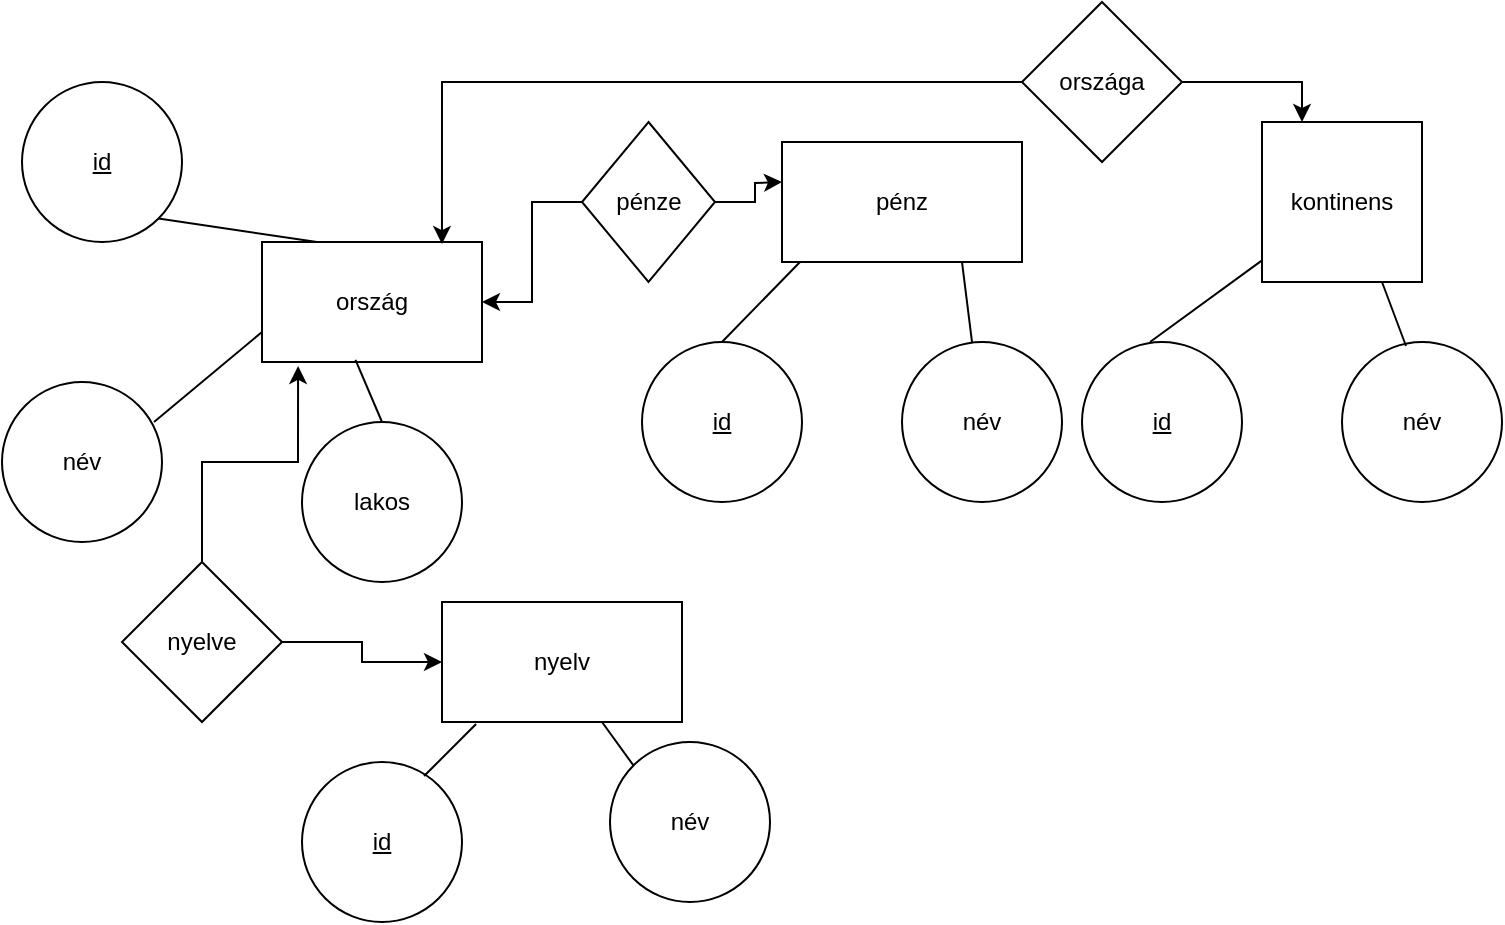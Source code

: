 <mxfile version="21.8.0" type="device">
  <diagram name="1 oldal" id="aSw8o4GFVPzQHelrBR-F">
    <mxGraphModel dx="1434" dy="790" grid="1" gridSize="10" guides="1" tooltips="1" connect="1" arrows="1" fold="1" page="1" pageScale="1" pageWidth="827" pageHeight="1169" math="0" shadow="0">
      <root>
        <mxCell id="0" />
        <mxCell id="1" parent="0" />
        <mxCell id="A2T8X2mlTriR5fyEGdAz-1" value="ország" style="rounded=0;whiteSpace=wrap;html=1;" vertex="1" parent="1">
          <mxGeometry x="200" y="390" width="110" height="60" as="geometry" />
        </mxCell>
        <mxCell id="A2T8X2mlTriR5fyEGdAz-2" value="&lt;u&gt;id&lt;/u&gt;" style="ellipse;whiteSpace=wrap;html=1;aspect=fixed;" vertex="1" parent="1">
          <mxGeometry x="80" y="310" width="80" height="80" as="geometry" />
        </mxCell>
        <mxCell id="A2T8X2mlTriR5fyEGdAz-3" value="név" style="ellipse;whiteSpace=wrap;html=1;aspect=fixed;" vertex="1" parent="1">
          <mxGeometry x="70" y="460" width="80" height="80" as="geometry" />
        </mxCell>
        <mxCell id="A2T8X2mlTriR5fyEGdAz-4" value="lakos" style="ellipse;whiteSpace=wrap;html=1;aspect=fixed;" vertex="1" parent="1">
          <mxGeometry x="220" y="480" width="80" height="80" as="geometry" />
        </mxCell>
        <mxCell id="A2T8X2mlTriR5fyEGdAz-5" value="" style="endArrow=none;html=1;rounded=0;exitX=0.95;exitY=0.25;exitDx=0;exitDy=0;exitPerimeter=0;entryX=0;entryY=0.75;entryDx=0;entryDy=0;" edge="1" parent="1" source="A2T8X2mlTriR5fyEGdAz-3" target="A2T8X2mlTriR5fyEGdAz-1">
          <mxGeometry width="50" height="50" relative="1" as="geometry">
            <mxPoint x="290" y="430" as="sourcePoint" />
            <mxPoint x="340" y="380" as="targetPoint" />
          </mxGeometry>
        </mxCell>
        <mxCell id="A2T8X2mlTriR5fyEGdAz-6" value="" style="endArrow=none;html=1;rounded=0;exitX=0.25;exitY=0;exitDx=0;exitDy=0;entryX=1;entryY=1;entryDx=0;entryDy=0;" edge="1" parent="1" source="A2T8X2mlTriR5fyEGdAz-1" target="A2T8X2mlTriR5fyEGdAz-2">
          <mxGeometry width="50" height="50" relative="1" as="geometry">
            <mxPoint x="290" y="430" as="sourcePoint" />
            <mxPoint x="180" y="330" as="targetPoint" />
          </mxGeometry>
        </mxCell>
        <mxCell id="A2T8X2mlTriR5fyEGdAz-7" value="" style="endArrow=none;html=1;rounded=0;exitX=0.5;exitY=0;exitDx=0;exitDy=0;entryX=0.425;entryY=0.983;entryDx=0;entryDy=0;entryPerimeter=0;" edge="1" parent="1" source="A2T8X2mlTriR5fyEGdAz-4" target="A2T8X2mlTriR5fyEGdAz-1">
          <mxGeometry width="50" height="50" relative="1" as="geometry">
            <mxPoint x="290" y="430" as="sourcePoint" />
            <mxPoint x="340" y="380" as="targetPoint" />
          </mxGeometry>
        </mxCell>
        <mxCell id="A2T8X2mlTriR5fyEGdAz-8" value="pénz" style="rounded=0;whiteSpace=wrap;html=1;" vertex="1" parent="1">
          <mxGeometry x="460" y="340" width="120" height="60" as="geometry" />
        </mxCell>
        <mxCell id="A2T8X2mlTriR5fyEGdAz-9" value="&lt;u&gt;id&lt;/u&gt;" style="ellipse;whiteSpace=wrap;html=1;aspect=fixed;" vertex="1" parent="1">
          <mxGeometry x="390" y="440" width="80" height="80" as="geometry" />
        </mxCell>
        <mxCell id="A2T8X2mlTriR5fyEGdAz-10" value="név" style="ellipse;whiteSpace=wrap;html=1;aspect=fixed;" vertex="1" parent="1">
          <mxGeometry x="520" y="440" width="80" height="80" as="geometry" />
        </mxCell>
        <mxCell id="A2T8X2mlTriR5fyEGdAz-11" value="kontinens" style="whiteSpace=wrap;html=1;aspect=fixed;" vertex="1" parent="1">
          <mxGeometry x="700" y="330" width="80" height="80" as="geometry" />
        </mxCell>
        <mxCell id="A2T8X2mlTriR5fyEGdAz-12" value="név" style="ellipse;whiteSpace=wrap;html=1;aspect=fixed;" vertex="1" parent="1">
          <mxGeometry x="740" y="440" width="80" height="80" as="geometry" />
        </mxCell>
        <mxCell id="A2T8X2mlTriR5fyEGdAz-13" value="&lt;u&gt;id&lt;/u&gt;" style="ellipse;whiteSpace=wrap;html=1;aspect=fixed;" vertex="1" parent="1">
          <mxGeometry x="610" y="440" width="80" height="80" as="geometry" />
        </mxCell>
        <mxCell id="A2T8X2mlTriR5fyEGdAz-14" value="" style="endArrow=none;html=1;rounded=0;exitX=0.5;exitY=0;exitDx=0;exitDy=0;entryX=0.075;entryY=1;entryDx=0;entryDy=0;entryPerimeter=0;" edge="1" parent="1" source="A2T8X2mlTriR5fyEGdAz-9" target="A2T8X2mlTriR5fyEGdAz-8">
          <mxGeometry width="50" height="50" relative="1" as="geometry">
            <mxPoint x="420" y="430" as="sourcePoint" />
            <mxPoint x="460" y="410" as="targetPoint" />
          </mxGeometry>
        </mxCell>
        <mxCell id="A2T8X2mlTriR5fyEGdAz-15" value="" style="endArrow=none;html=1;rounded=0;entryX=0.75;entryY=1;entryDx=0;entryDy=0;" edge="1" parent="1" source="A2T8X2mlTriR5fyEGdAz-10" target="A2T8X2mlTriR5fyEGdAz-8">
          <mxGeometry width="50" height="50" relative="1" as="geometry">
            <mxPoint x="420" y="430" as="sourcePoint" />
            <mxPoint x="470" y="380" as="targetPoint" />
          </mxGeometry>
        </mxCell>
        <mxCell id="A2T8X2mlTriR5fyEGdAz-16" value="" style="endArrow=none;html=1;rounded=0;exitX=0.425;exitY=0;exitDx=0;exitDy=0;exitPerimeter=0;" edge="1" parent="1" source="A2T8X2mlTriR5fyEGdAz-13" target="A2T8X2mlTriR5fyEGdAz-11">
          <mxGeometry width="50" height="50" relative="1" as="geometry">
            <mxPoint x="390" y="430" as="sourcePoint" />
            <mxPoint x="440" y="380" as="targetPoint" />
          </mxGeometry>
        </mxCell>
        <mxCell id="A2T8X2mlTriR5fyEGdAz-18" value="" style="endArrow=none;html=1;rounded=0;entryX=0.75;entryY=1;entryDx=0;entryDy=0;exitX=0.4;exitY=0.025;exitDx=0;exitDy=0;exitPerimeter=0;" edge="1" parent="1" source="A2T8X2mlTriR5fyEGdAz-12" target="A2T8X2mlTriR5fyEGdAz-11">
          <mxGeometry width="50" height="50" relative="1" as="geometry">
            <mxPoint x="390" y="430" as="sourcePoint" />
            <mxPoint x="440" y="380" as="targetPoint" />
          </mxGeometry>
        </mxCell>
        <mxCell id="A2T8X2mlTriR5fyEGdAz-27" style="edgeStyle=orthogonalEdgeStyle;rounded=0;orthogonalLoop=1;jettySize=auto;html=1;entryX=0.25;entryY=0;entryDx=0;entryDy=0;" edge="1" parent="1" source="A2T8X2mlTriR5fyEGdAz-19" target="A2T8X2mlTriR5fyEGdAz-11">
          <mxGeometry relative="1" as="geometry" />
        </mxCell>
        <mxCell id="A2T8X2mlTriR5fyEGdAz-19" value="országa" style="rhombus;whiteSpace=wrap;html=1;" vertex="1" parent="1">
          <mxGeometry x="580" y="270" width="80" height="80" as="geometry" />
        </mxCell>
        <mxCell id="A2T8X2mlTriR5fyEGdAz-20" style="edgeStyle=orthogonalEdgeStyle;rounded=0;orthogonalLoop=1;jettySize=auto;html=1;entryX=0.818;entryY=0.017;entryDx=0;entryDy=0;entryPerimeter=0;" edge="1" parent="1" source="A2T8X2mlTriR5fyEGdAz-19" target="A2T8X2mlTriR5fyEGdAz-1">
          <mxGeometry relative="1" as="geometry" />
        </mxCell>
        <mxCell id="A2T8X2mlTriR5fyEGdAz-21" value="nyelv" style="rounded=0;whiteSpace=wrap;html=1;" vertex="1" parent="1">
          <mxGeometry x="290" y="570" width="120" height="60" as="geometry" />
        </mxCell>
        <mxCell id="A2T8X2mlTriR5fyEGdAz-22" value="&lt;u&gt;id&lt;/u&gt;" style="ellipse;whiteSpace=wrap;html=1;aspect=fixed;" vertex="1" parent="1">
          <mxGeometry x="220" y="650" width="80" height="80" as="geometry" />
        </mxCell>
        <mxCell id="A2T8X2mlTriR5fyEGdAz-23" value="név" style="ellipse;whiteSpace=wrap;html=1;aspect=fixed;" vertex="1" parent="1">
          <mxGeometry x="374" y="640" width="80" height="80" as="geometry" />
        </mxCell>
        <mxCell id="A2T8X2mlTriR5fyEGdAz-24" value="" style="endArrow=none;html=1;rounded=0;exitX=0.142;exitY=1.017;exitDx=0;exitDy=0;exitPerimeter=0;entryX=0.763;entryY=0.088;entryDx=0;entryDy=0;entryPerimeter=0;" edge="1" parent="1" source="A2T8X2mlTriR5fyEGdAz-21" target="A2T8X2mlTriR5fyEGdAz-22">
          <mxGeometry width="50" height="50" relative="1" as="geometry">
            <mxPoint x="390" y="430" as="sourcePoint" />
            <mxPoint x="440" y="380" as="targetPoint" />
          </mxGeometry>
        </mxCell>
        <mxCell id="A2T8X2mlTriR5fyEGdAz-25" value="" style="endArrow=none;html=1;rounded=0;entryX=0;entryY=0;entryDx=0;entryDy=0;" edge="1" parent="1" target="A2T8X2mlTriR5fyEGdAz-23">
          <mxGeometry width="50" height="50" relative="1" as="geometry">
            <mxPoint x="370" y="630" as="sourcePoint" />
            <mxPoint x="440" y="380" as="targetPoint" />
          </mxGeometry>
        </mxCell>
        <mxCell id="A2T8X2mlTriR5fyEGdAz-29" style="edgeStyle=orthogonalEdgeStyle;rounded=0;orthogonalLoop=1;jettySize=auto;html=1;entryX=1;entryY=0.5;entryDx=0;entryDy=0;" edge="1" parent="1" source="A2T8X2mlTriR5fyEGdAz-26" target="A2T8X2mlTriR5fyEGdAz-1">
          <mxGeometry relative="1" as="geometry">
            <mxPoint x="330" y="430" as="targetPoint" />
          </mxGeometry>
        </mxCell>
        <mxCell id="A2T8X2mlTriR5fyEGdAz-26" value="pénze" style="rhombus;whiteSpace=wrap;html=1;" vertex="1" parent="1">
          <mxGeometry x="360" y="330" width="66.5" height="80" as="geometry" />
        </mxCell>
        <mxCell id="A2T8X2mlTriR5fyEGdAz-28" style="edgeStyle=orthogonalEdgeStyle;rounded=0;orthogonalLoop=1;jettySize=auto;html=1;" edge="1" parent="1" source="A2T8X2mlTriR5fyEGdAz-26">
          <mxGeometry relative="1" as="geometry">
            <mxPoint x="460" y="360" as="targetPoint" />
          </mxGeometry>
        </mxCell>
        <mxCell id="A2T8X2mlTriR5fyEGdAz-32" style="edgeStyle=orthogonalEdgeStyle;rounded=0;orthogonalLoop=1;jettySize=auto;html=1;" edge="1" parent="1" source="A2T8X2mlTriR5fyEGdAz-30" target="A2T8X2mlTriR5fyEGdAz-21">
          <mxGeometry relative="1" as="geometry" />
        </mxCell>
        <mxCell id="A2T8X2mlTriR5fyEGdAz-30" value="nyelve" style="rhombus;whiteSpace=wrap;html=1;" vertex="1" parent="1">
          <mxGeometry x="130" y="550" width="80" height="80" as="geometry" />
        </mxCell>
        <mxCell id="A2T8X2mlTriR5fyEGdAz-31" style="edgeStyle=orthogonalEdgeStyle;rounded=0;orthogonalLoop=1;jettySize=auto;html=1;entryX=0.164;entryY=1.033;entryDx=0;entryDy=0;entryPerimeter=0;" edge="1" parent="1" source="A2T8X2mlTriR5fyEGdAz-30" target="A2T8X2mlTriR5fyEGdAz-1">
          <mxGeometry relative="1" as="geometry" />
        </mxCell>
      </root>
    </mxGraphModel>
  </diagram>
</mxfile>
